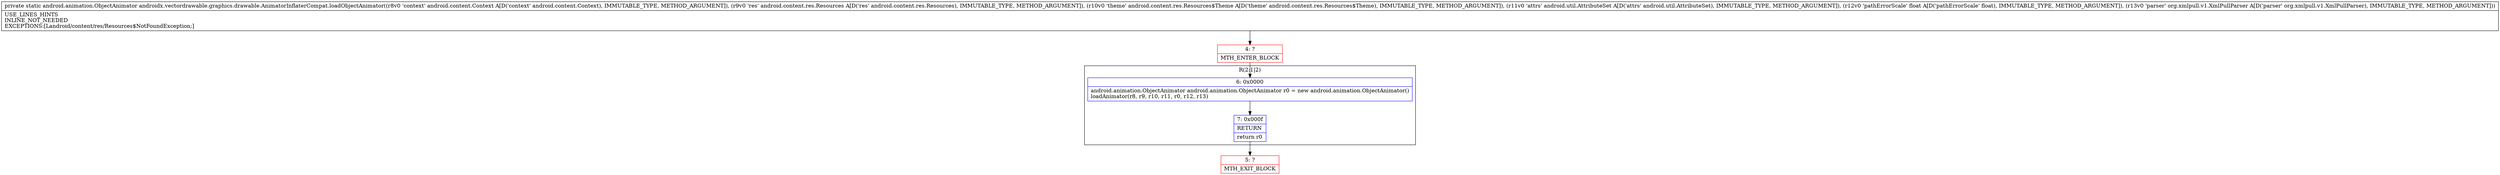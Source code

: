 digraph "CFG forandroidx.vectordrawable.graphics.drawable.AnimatorInflaterCompat.loadObjectAnimator(Landroid\/content\/Context;Landroid\/content\/res\/Resources;Landroid\/content\/res\/Resources$Theme;Landroid\/util\/AttributeSet;FLorg\/xmlpull\/v1\/XmlPullParser;)Landroid\/animation\/ObjectAnimator;" {
subgraph cluster_Region_860965812 {
label = "R(2:1|2)";
node [shape=record,color=blue];
Node_6 [shape=record,label="{6\:\ 0x0000|android.animation.ObjectAnimator android.animation.ObjectAnimator r0 = new android.animation.ObjectAnimator()\lloadAnimator(r8, r9, r10, r11, r0, r12, r13)\l}"];
Node_7 [shape=record,label="{7\:\ 0x000f|RETURN\l|return r0\l}"];
}
Node_4 [shape=record,color=red,label="{4\:\ ?|MTH_ENTER_BLOCK\l}"];
Node_5 [shape=record,color=red,label="{5\:\ ?|MTH_EXIT_BLOCK\l}"];
MethodNode[shape=record,label="{private static android.animation.ObjectAnimator androidx.vectordrawable.graphics.drawable.AnimatorInflaterCompat.loadObjectAnimator((r8v0 'context' android.content.Context A[D('context' android.content.Context), IMMUTABLE_TYPE, METHOD_ARGUMENT]), (r9v0 'res' android.content.res.Resources A[D('res' android.content.res.Resources), IMMUTABLE_TYPE, METHOD_ARGUMENT]), (r10v0 'theme' android.content.res.Resources$Theme A[D('theme' android.content.res.Resources$Theme), IMMUTABLE_TYPE, METHOD_ARGUMENT]), (r11v0 'attrs' android.util.AttributeSet A[D('attrs' android.util.AttributeSet), IMMUTABLE_TYPE, METHOD_ARGUMENT]), (r12v0 'pathErrorScale' float A[D('pathErrorScale' float), IMMUTABLE_TYPE, METHOD_ARGUMENT]), (r13v0 'parser' org.xmlpull.v1.XmlPullParser A[D('parser' org.xmlpull.v1.XmlPullParser), IMMUTABLE_TYPE, METHOD_ARGUMENT]))  | USE_LINES_HINTS\lINLINE_NOT_NEEDED\lEXCEPTIONS:[Landroid\/content\/res\/Resources$NotFoundException;]\l}"];
MethodNode -> Node_4;Node_6 -> Node_7;
Node_7 -> Node_5;
Node_4 -> Node_6;
}

